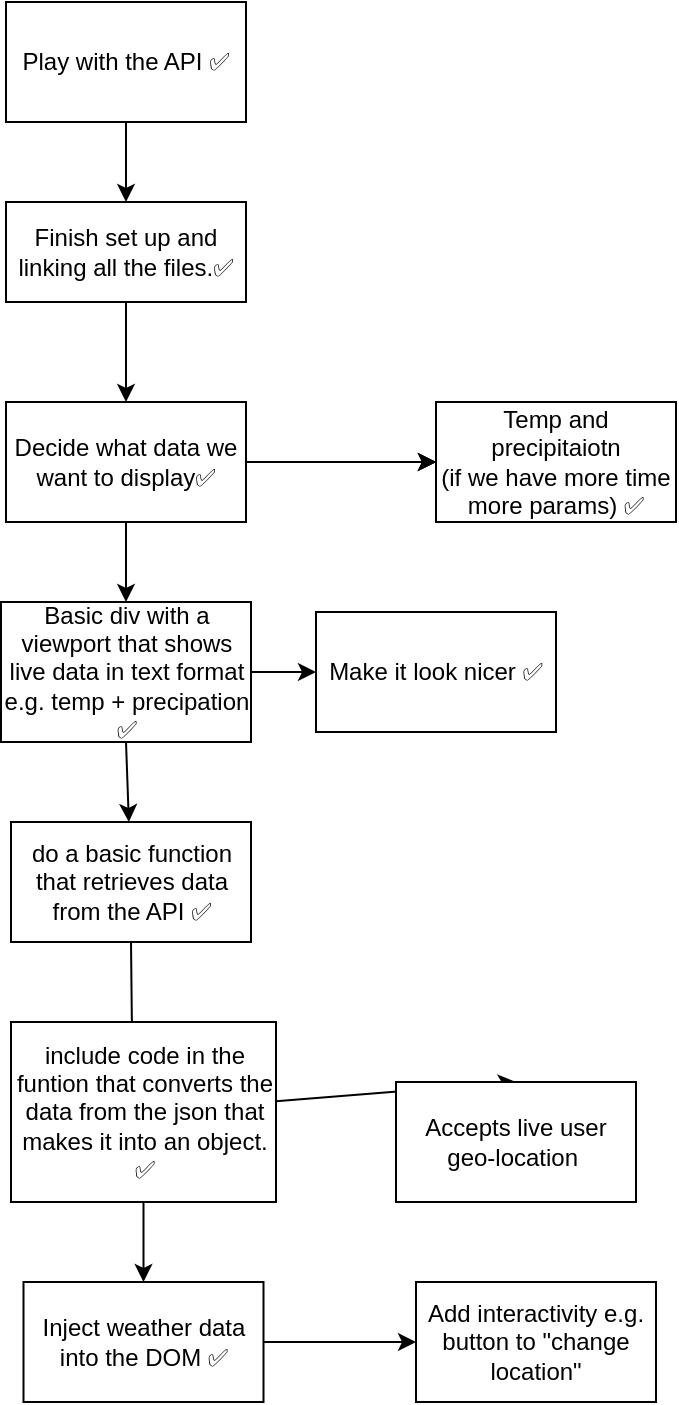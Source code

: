<mxfile>
    <diagram id="gCN2j33IIJAMvIv-Pt9y" name="Page-1">
        <mxGraphModel dx="1032" dy="541" grid="1" gridSize="10" guides="1" tooltips="1" connect="1" arrows="1" fold="1" page="1" pageScale="1" pageWidth="850" pageHeight="1100" math="0" shadow="0">
            <root>
                <mxCell id="0"/>
                <mxCell id="1" parent="0"/>
                <mxCell id="7" style="edgeStyle=none;html=1;entryX=0.5;entryY=0;entryDx=0;entryDy=0;" parent="1" source="2" target="6" edge="1">
                    <mxGeometry relative="1" as="geometry"/>
                </mxCell>
                <mxCell id="2" value="Play with the API ✅" style="whiteSpace=wrap;html=1;" parent="1" vertex="1">
                    <mxGeometry x="305" y="60" width="120" height="60" as="geometry"/>
                </mxCell>
                <mxCell id="5" style="edgeStyle=none;html=1;exitX=1;exitY=0.5;exitDx=0;exitDy=0;entryX=0;entryY=0.5;entryDx=0;entryDy=0;" parent="1" source="3" target="4" edge="1">
                    <mxGeometry relative="1" as="geometry"/>
                </mxCell>
                <mxCell id="10" style="edgeStyle=none;html=1;exitX=0.5;exitY=1;exitDx=0;exitDy=0;entryX=0.5;entryY=0;entryDx=0;entryDy=0;" parent="1" source="3" target="9" edge="1">
                    <mxGeometry relative="1" as="geometry"/>
                </mxCell>
                <mxCell id="3" value="Decide what data we want to display✅" style="whiteSpace=wrap;html=1;" parent="1" vertex="1">
                    <mxGeometry x="305" y="260" width="120" height="60" as="geometry"/>
                </mxCell>
                <mxCell id="4" value="Temp and precipitaiotn&lt;br&gt;(if we have more time more params) ✅" style="whiteSpace=wrap;html=1;" parent="1" vertex="1">
                    <mxGeometry x="520" y="260" width="120" height="60" as="geometry"/>
                </mxCell>
                <mxCell id="8" style="edgeStyle=none;html=1;" parent="1" source="6" target="3" edge="1">
                    <mxGeometry relative="1" as="geometry"/>
                </mxCell>
                <mxCell id="6" value="Finish set up and linking all the files.✅" style="whiteSpace=wrap;html=1;" parent="1" vertex="1">
                    <mxGeometry x="305" y="160" width="120" height="50" as="geometry"/>
                </mxCell>
                <mxCell id="13" style="edgeStyle=none;html=1;exitX=1;exitY=0.5;exitDx=0;exitDy=0;entryX=0;entryY=0.5;entryDx=0;entryDy=0;" parent="1" source="9" target="11" edge="1">
                    <mxGeometry relative="1" as="geometry"/>
                </mxCell>
                <mxCell id="14" style="edgeStyle=none;html=1;exitX=0.5;exitY=1;exitDx=0;exitDy=0;" parent="1" source="9" target="12" edge="1">
                    <mxGeometry relative="1" as="geometry"/>
                </mxCell>
                <mxCell id="9" value="Basic div with a viewport that shows live data in text format e.g. temp + precipation ✅" style="whiteSpace=wrap;html=1;" parent="1" vertex="1">
                    <mxGeometry x="302.5" y="360" width="125" height="70" as="geometry"/>
                </mxCell>
                <mxCell id="11" value="Make it look nicer ✅" style="whiteSpace=wrap;html=1;" parent="1" vertex="1">
                    <mxGeometry x="460" y="365" width="120" height="60" as="geometry"/>
                </mxCell>
                <mxCell id="16" style="edgeStyle=none;html=1;exitX=0.5;exitY=1;exitDx=0;exitDy=0;entryX=0.457;entryY=0.111;entryDx=0;entryDy=0;entryPerimeter=0;" parent="1" source="12" target="15" edge="1">
                    <mxGeometry relative="1" as="geometry"/>
                </mxCell>
                <mxCell id="12" value="do a basic function that retrieves data from the API ✅" style="whiteSpace=wrap;html=1;" parent="1" vertex="1">
                    <mxGeometry x="307.5" y="470" width="120" height="60" as="geometry"/>
                </mxCell>
                <mxCell id="18" style="edgeStyle=none;html=1;entryX=0.5;entryY=0;entryDx=0;entryDy=0;" parent="1" source="15" target="17" edge="1">
                    <mxGeometry relative="1" as="geometry"/>
                </mxCell>
                <mxCell id="20" style="edgeStyle=none;html=1;" parent="1" source="15" target="19" edge="1">
                    <mxGeometry relative="1" as="geometry"/>
                </mxCell>
                <mxCell id="15" value="include code in the funtion that converts the data from the json that makes it into an object. ✅" style="whiteSpace=wrap;html=1;" parent="1" vertex="1">
                    <mxGeometry x="307.5" y="570" width="132.5" height="90" as="geometry"/>
                </mxCell>
                <mxCell id="17" value="Accepts live user geo-location&amp;nbsp;" style="whiteSpace=wrap;html=1;" parent="1" vertex="1">
                    <mxGeometry x="500" y="600" width="120" height="60" as="geometry"/>
                </mxCell>
                <mxCell id="23" style="edgeStyle=none;html=1;exitX=1;exitY=0.5;exitDx=0;exitDy=0;" parent="1" source="19" target="22" edge="1">
                    <mxGeometry relative="1" as="geometry"/>
                </mxCell>
                <mxCell id="19" value="Inject weather data into the DOM ✅" style="whiteSpace=wrap;html=1;" parent="1" vertex="1">
                    <mxGeometry x="313.75" y="700" width="120" height="60" as="geometry"/>
                </mxCell>
                <mxCell id="22" value="Add interactivity e.g. button to &quot;change location&quot;" style="whiteSpace=wrap;html=1;" parent="1" vertex="1">
                    <mxGeometry x="510" y="700" width="120" height="60" as="geometry"/>
                </mxCell>
                <mxCell id="24" value="" style="edgeStyle=none;orthogonalLoop=1;jettySize=auto;html=1;" parent="1" edge="1">
                    <mxGeometry width="80" relative="1" as="geometry">
                        <mxPoint x="440" y="290" as="sourcePoint"/>
                        <mxPoint x="520" y="290" as="targetPoint"/>
                        <Array as="points"/>
                    </mxGeometry>
                </mxCell>
                <mxCell id="25" value="" style="edgeStyle=none;orthogonalLoop=1;jettySize=auto;html=1;" parent="1" edge="1">
                    <mxGeometry width="80" relative="1" as="geometry">
                        <mxPoint x="440" y="290" as="sourcePoint"/>
                        <mxPoint x="520" y="290" as="targetPoint"/>
                        <Array as="points"/>
                    </mxGeometry>
                </mxCell>
            </root>
        </mxGraphModel>
    </diagram>
</mxfile>